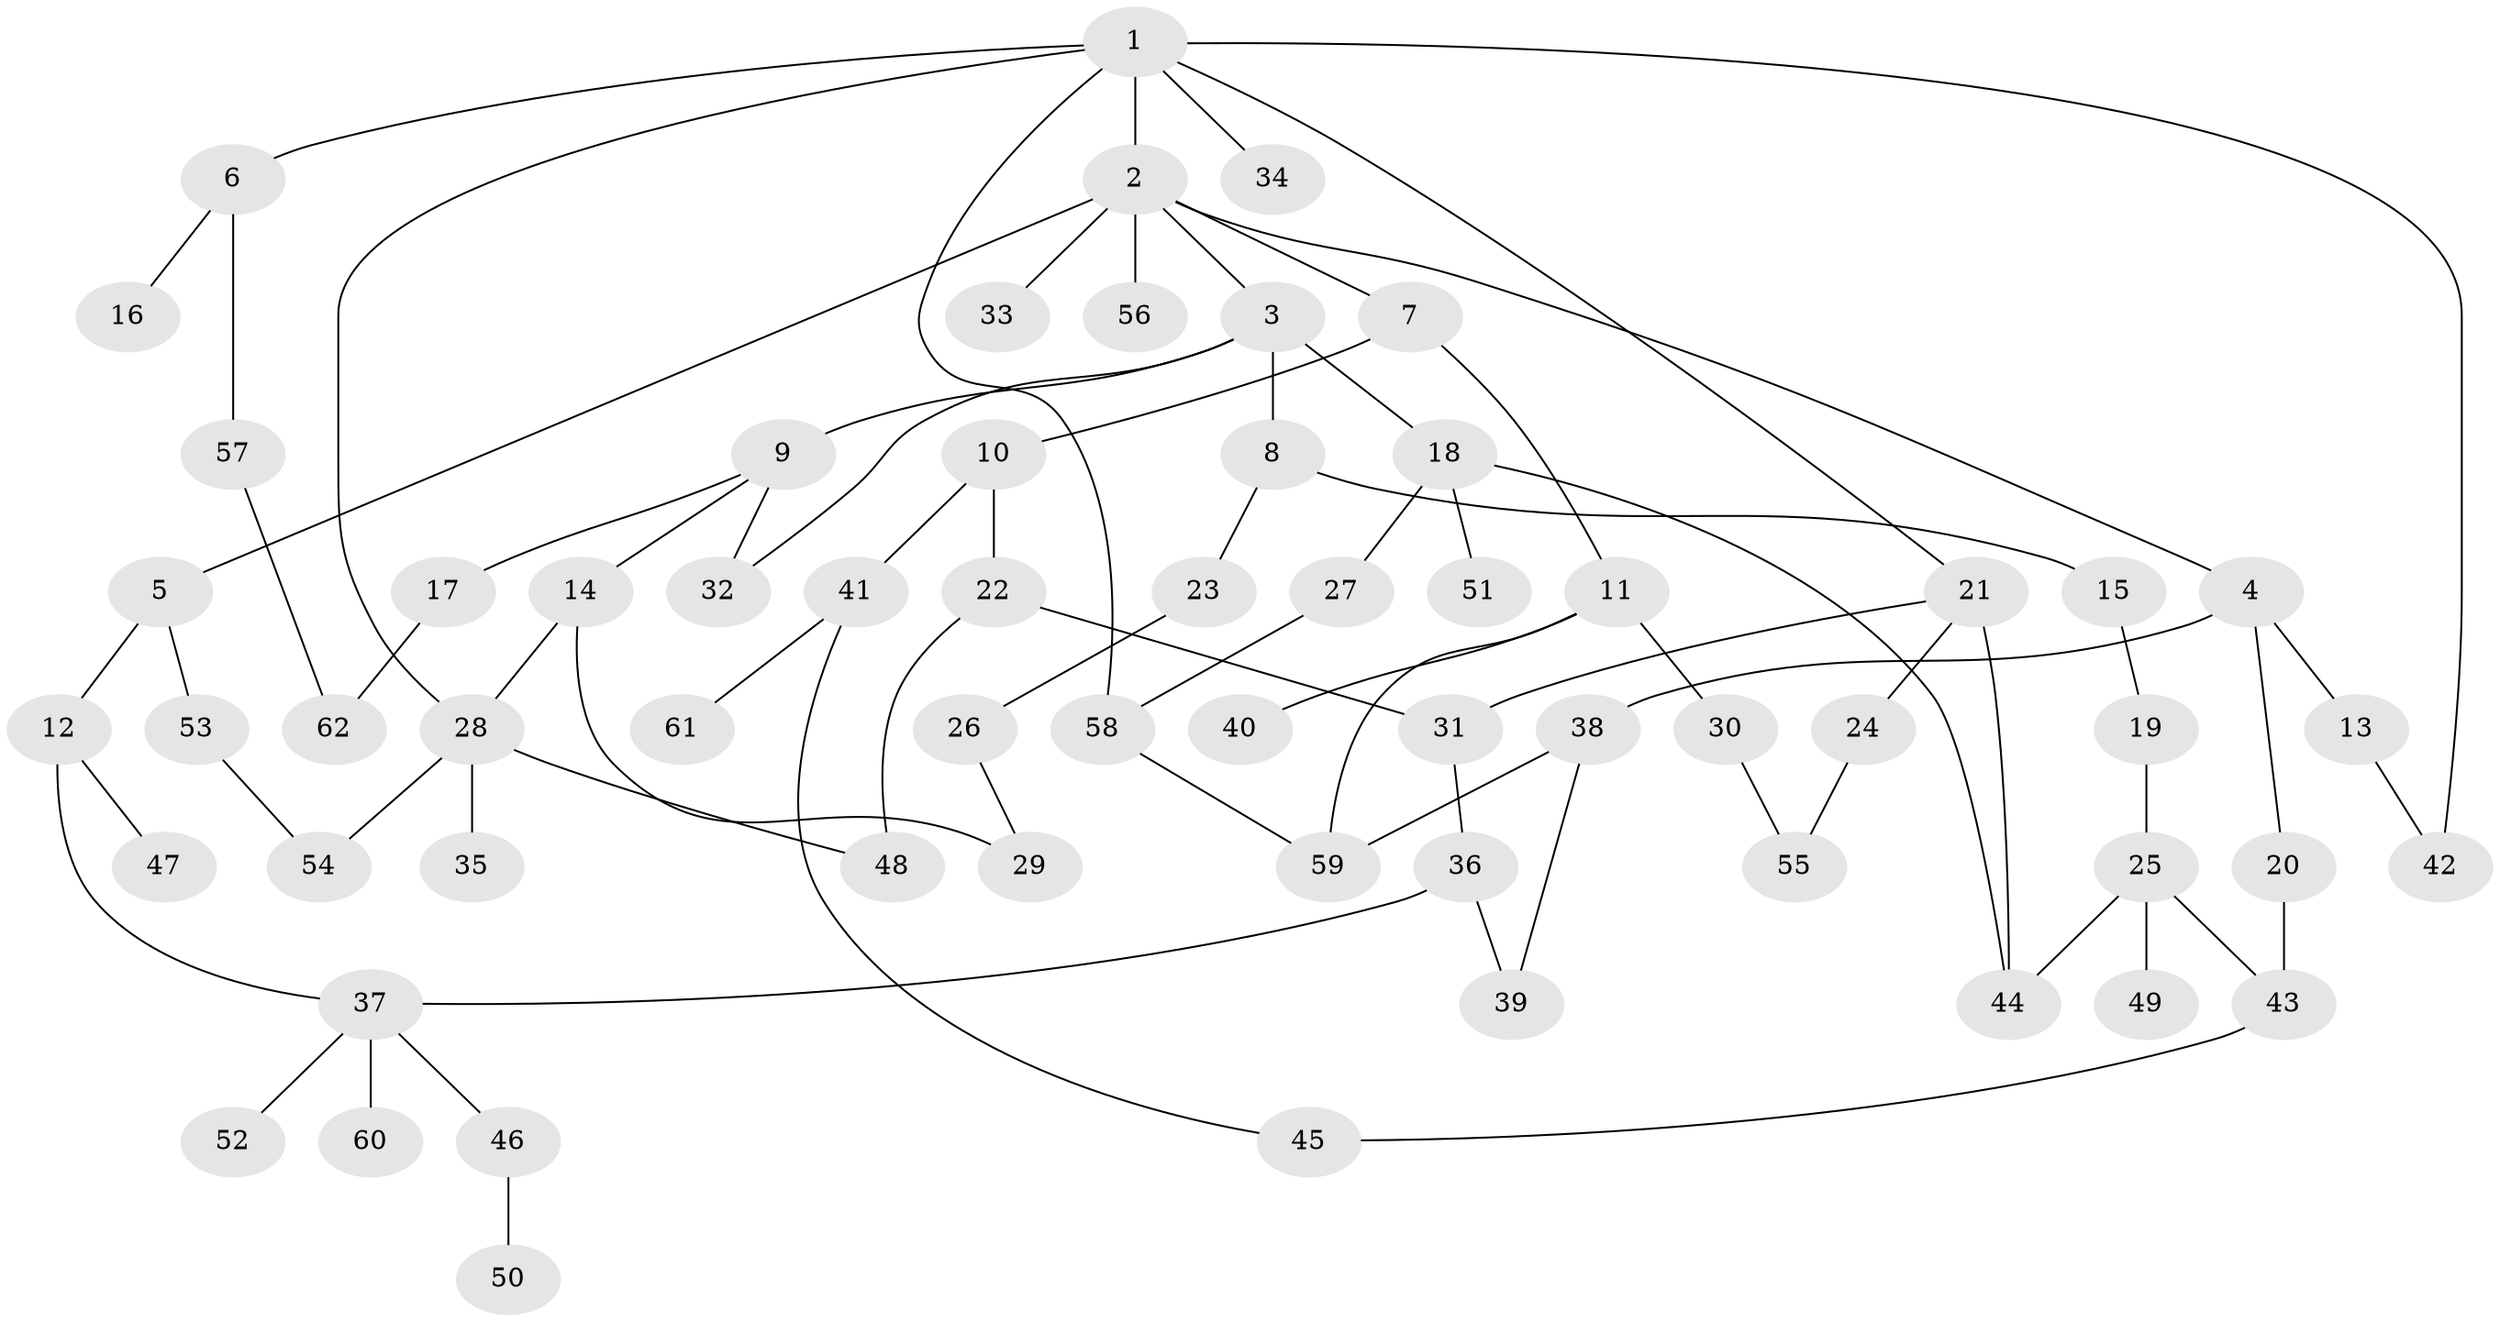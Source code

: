 // coarse degree distribution, {9: 0.05555555555555555, 10: 0.05555555555555555, 5: 0.1111111111111111, 3: 0.05555555555555555, 2: 0.16666666666666666, 4: 0.2222222222222222, 1: 0.3333333333333333}
// Generated by graph-tools (version 1.1) at 2025/16/03/04/25 18:16:49]
// undirected, 62 vertices, 79 edges
graph export_dot {
graph [start="1"]
  node [color=gray90,style=filled];
  1;
  2;
  3;
  4;
  5;
  6;
  7;
  8;
  9;
  10;
  11;
  12;
  13;
  14;
  15;
  16;
  17;
  18;
  19;
  20;
  21;
  22;
  23;
  24;
  25;
  26;
  27;
  28;
  29;
  30;
  31;
  32;
  33;
  34;
  35;
  36;
  37;
  38;
  39;
  40;
  41;
  42;
  43;
  44;
  45;
  46;
  47;
  48;
  49;
  50;
  51;
  52;
  53;
  54;
  55;
  56;
  57;
  58;
  59;
  60;
  61;
  62;
  1 -- 2;
  1 -- 6;
  1 -- 21;
  1 -- 28;
  1 -- 34;
  1 -- 42;
  1 -- 58;
  2 -- 3;
  2 -- 4;
  2 -- 5;
  2 -- 7;
  2 -- 33;
  2 -- 56;
  3 -- 8;
  3 -- 9;
  3 -- 18;
  3 -- 32;
  4 -- 13;
  4 -- 20;
  4 -- 38;
  5 -- 12;
  5 -- 53;
  6 -- 16;
  6 -- 57;
  7 -- 10;
  7 -- 11;
  8 -- 15;
  8 -- 23;
  9 -- 14;
  9 -- 17;
  9 -- 32;
  10 -- 22;
  10 -- 41;
  11 -- 30;
  11 -- 40;
  11 -- 59;
  12 -- 37;
  12 -- 47;
  13 -- 42;
  14 -- 29;
  14 -- 28;
  15 -- 19;
  17 -- 62;
  18 -- 27;
  18 -- 51;
  18 -- 44;
  19 -- 25;
  20 -- 43;
  21 -- 24;
  21 -- 44;
  21 -- 31;
  22 -- 31;
  22 -- 48;
  23 -- 26;
  24 -- 55;
  25 -- 49;
  25 -- 44;
  25 -- 43;
  26 -- 29;
  27 -- 58;
  28 -- 35;
  28 -- 54;
  28 -- 48;
  30 -- 55;
  31 -- 36;
  36 -- 39;
  36 -- 37;
  37 -- 46;
  37 -- 52;
  37 -- 60;
  38 -- 39;
  38 -- 59;
  41 -- 45;
  41 -- 61;
  43 -- 45;
  46 -- 50;
  53 -- 54;
  57 -- 62;
  58 -- 59;
}
